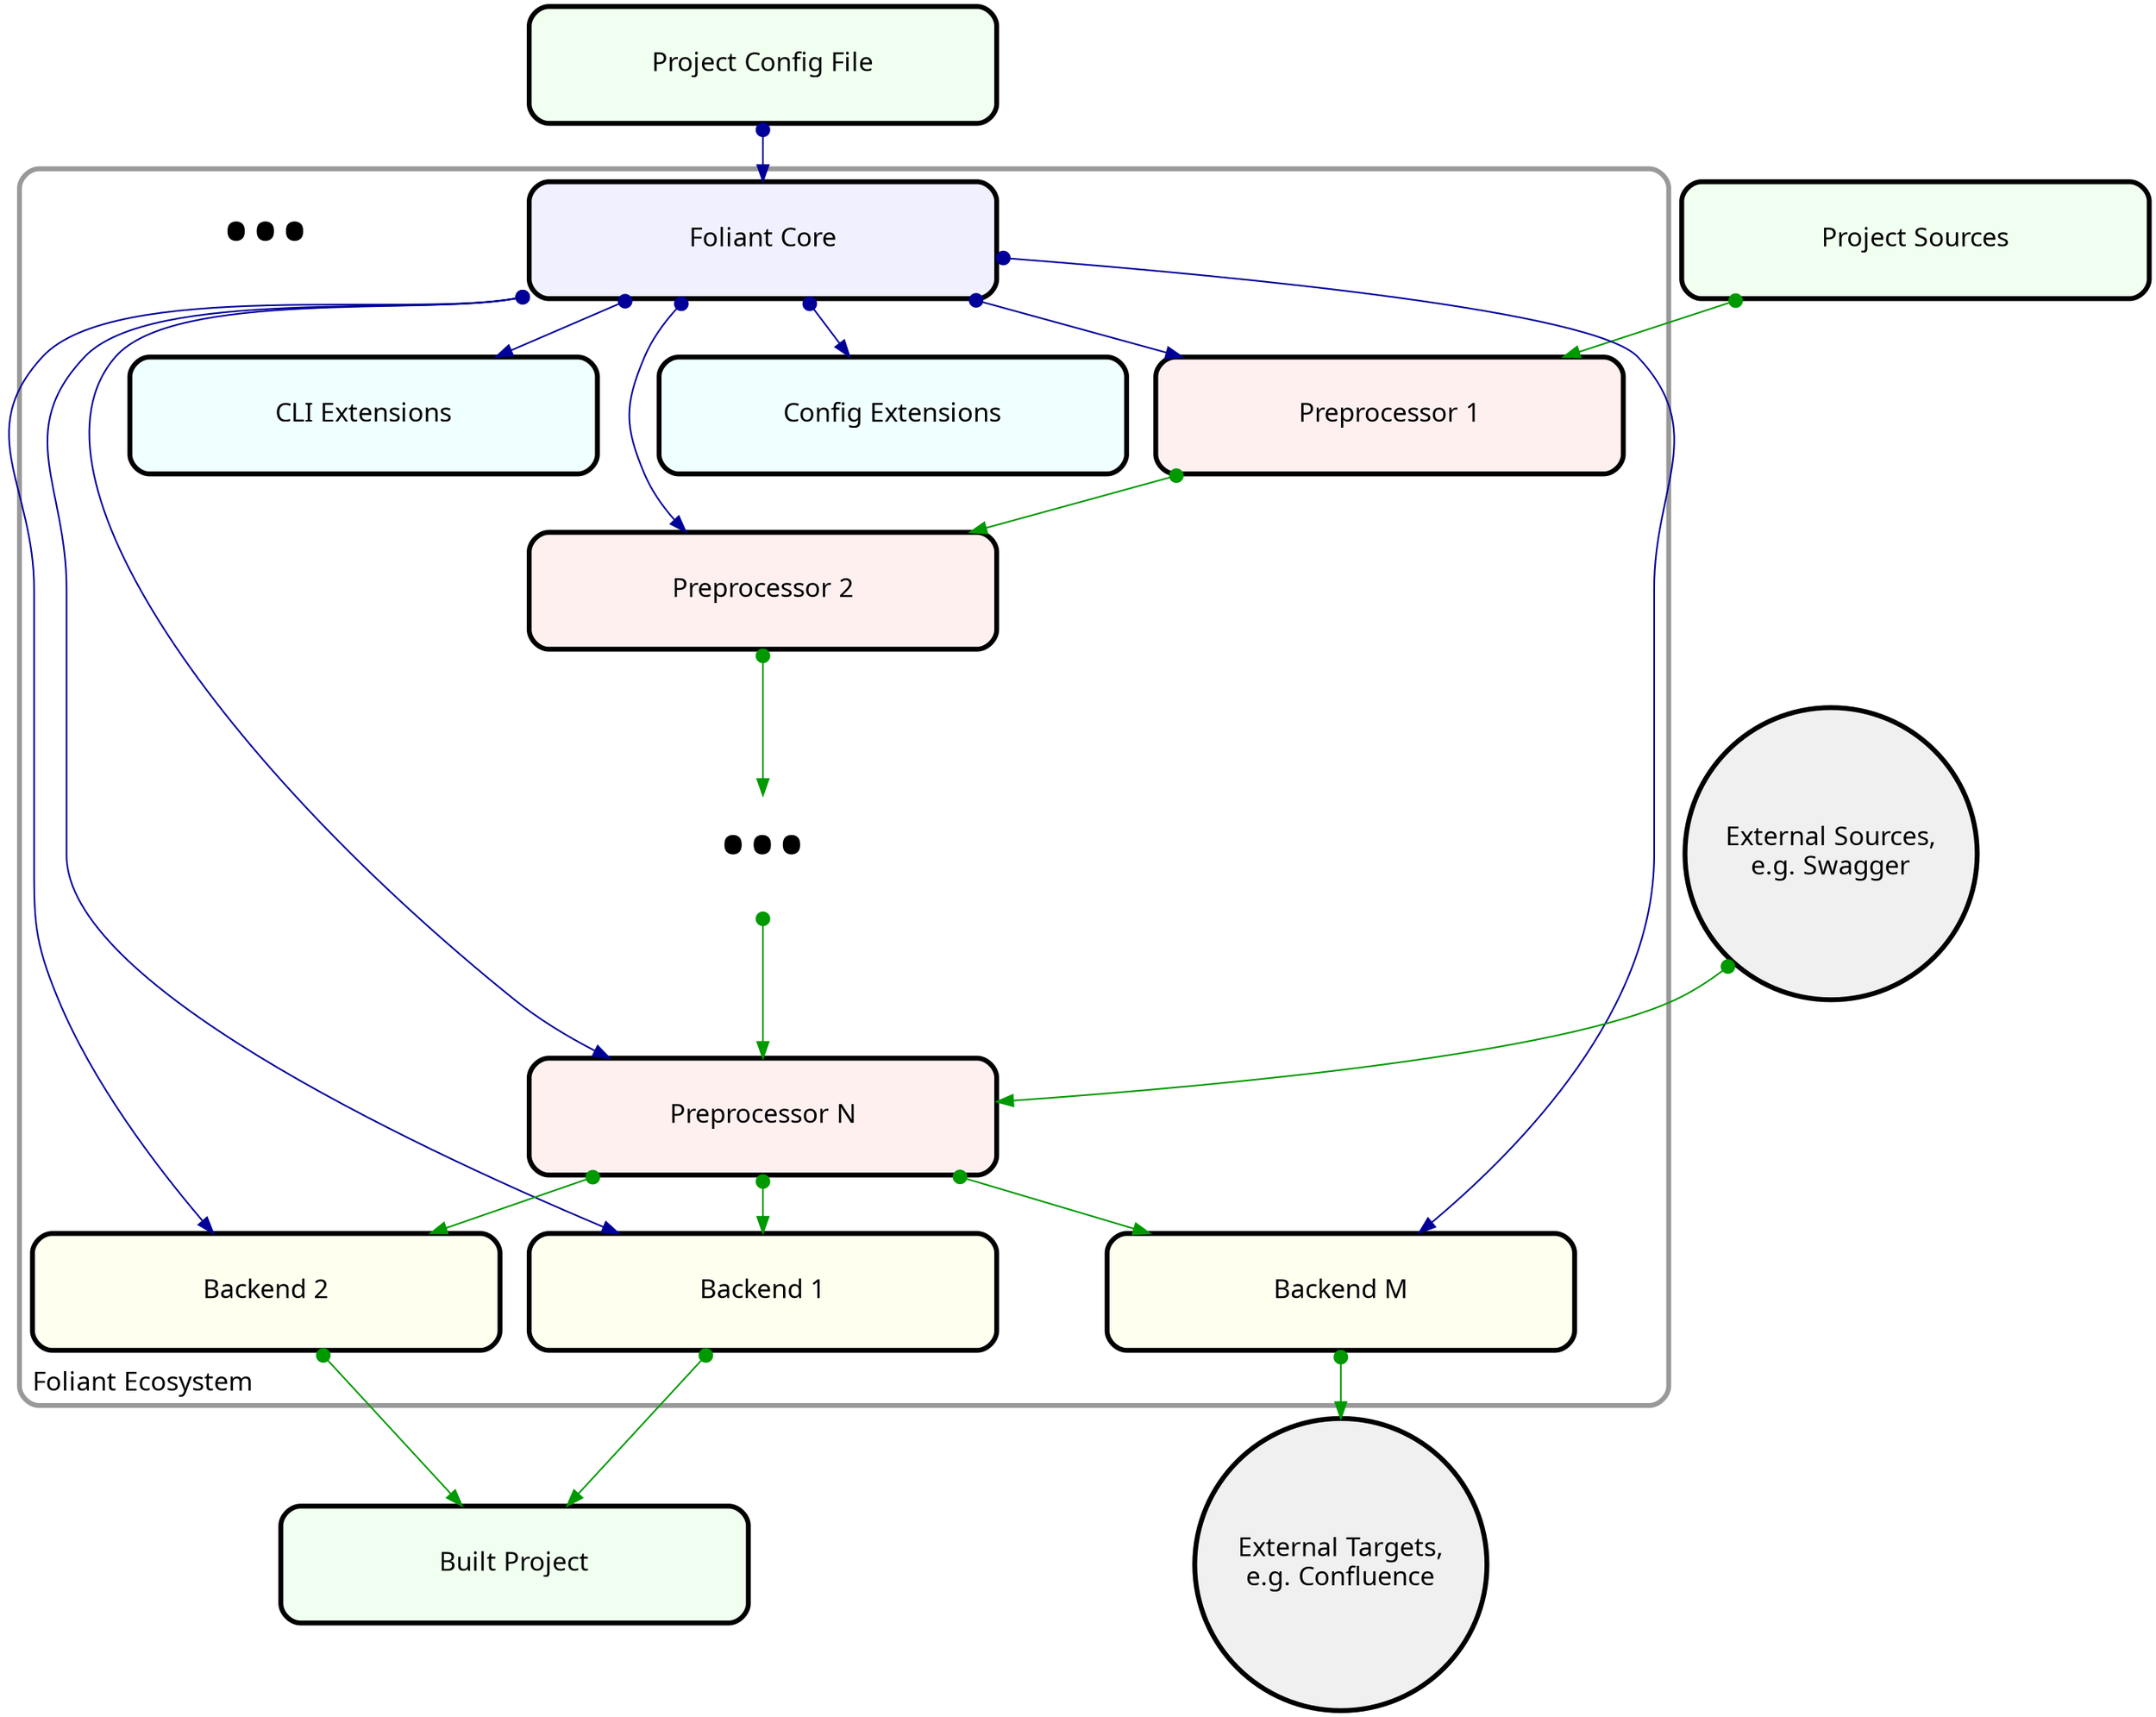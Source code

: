 digraph {
graph [splines = "true", fontname = "PT Sans Caption", fontsize = "16"];
node [shape = "box", fixedsize = "true", width = "4", height = "1", penwidth = "3", fontname = "PT Sans Caption", fontsize = "16"];
edge [dir = "both", arrowtail = "dot", arrowhead = "normal"];
"config" [style = "filled, rounded", fillcolor = "#f0fff0", label = "Project Config File", pos = "0, 0.0!"];
"src" [style = "filled, rounded", fillcolor = "#f0fff0", label = "Project Sources", pos = "0, -2.78!"];
"artifacts" [style = "filled, rounded", fillcolor = "#f0fff0", label = "Built Project", pos = "0, -5.56!"];
"core" [style = "filled, rounded", fillcolor = "#f0f0ff", label = "Foliant Core", pos = "16.67, 0.0!"];
"config_extensions" [style = "filled, rounded", fillcolor = "#f0ffff", label = "Config Extensions", pos = "27.79, -2.78!"];
"cli_extensions" [style = "filled, rounded", fillcolor = "#f0ffff", label = "CLI Extensions", pos = "22.23, -2.78!"];
"preprocessor_1" [style = "filled, rounded", fillcolor = "#fff0f0", label = "Preprocessor 1", pos = "11.11, -2.78!"];
"preprocessor_2" [style = "filled, rounded", fillcolor = "#fff0f0", label = "Preprocessor 2", pos = "11.11, -5.56!"];
"more_preprocessors" [penwidth = "0", fontsize = "48", label = "•••", pos = "11.11, -8.33!"];
"preprocessor_n" [style = "filled, rounded", fillcolor = "#fff0f0", label = "Preprocessor N", pos = "11.11, -11.11!"];
"backend_1" [style = "filled, rounded", fillcolor = "#fffff0", label = "Backend 1", pos = "11.11, -13.89!"];
"backend_2" [style = "filled, rounded", fillcolor = "#fffff0", label = "Backend 2", pos = "16.67, -13.89!"];
"more_backends" [penwidth = "0", fontsize = "48", label = "•••", pos = "22.23, -13.89!"];
"backend_m" [style = "filled, rounded", fillcolor = "#fffff0", label = "Backend M", pos = "27.79, -13.89!"];
"external_sources" [shape = "circle", width = "2.5", height = "2.5", style = "filled", fillcolor = "#f0f0f0", label = "External Sources,\ne.g. Swagger", pos = "33.35, -11.11!"];
"external_targets" [shape = "circle", width = "2.5", height = "2.5", style = "filled", fillcolor = "#f0f0f0", label = "External Targets,\ne.g. Confluence", pos = "33.35, -13.89!"];
subgraph cluster_1 {
labelloc = "b";
labeljust = "l";
shape = "box";
penwidth = "3";
color = "#999999";
style = "rounded";
label = "Foliant Ecosystem";
"core";
"config_extensions";
"cli_extensions";
"preprocessor_1";
"preprocessor_2";
"more_preprocessors";
"preprocessor_n";
"backend_1";
"backend_2";
"more_backends";
"backend_m";
}
"config" -> "core" [color = "#000099"];
"core" -> "config_extensions" [color = "#000099"];
"core" -> "cli_extensions" [color = "#000099"];
"core" -> "preprocessor_1" [color = "#000099"];
"core" -> "preprocessor_2" [color = "#000099"];
"core" -> "preprocessor_n" [color = "#000099"];
"core" -> "backend_1" [color = "#000099"];
"core" -> "backend_2" [color = "#000099"];
"core" -> "backend_m" [color = "#000099"];
"src" -> "preprocessor_1" [color = "#009900"];
"preprocessor_1" -> "preprocessor_2" [color = "#009900"];
"preprocessor_2" -> "more_preprocessors" [color = "#009900"];
"more_preprocessors" -> "preprocessor_n" [color = "#009900"];
"external_sources" -> "preprocessor_n" [color = "#009900"];
"preprocessor_n" -> "backend_1" [color = "#009900"];
"preprocessor_n" -> "backend_2" [color = "#009900"];
"preprocessor_n" -> "backend_m" [color = "#009900"];
"backend_1" -> "artifacts" [color = "#009900"];
"backend_2" -> "artifacts" [color = "#009900"];
"backend_m" -> "external_targets" [color = "#009900"];
}
